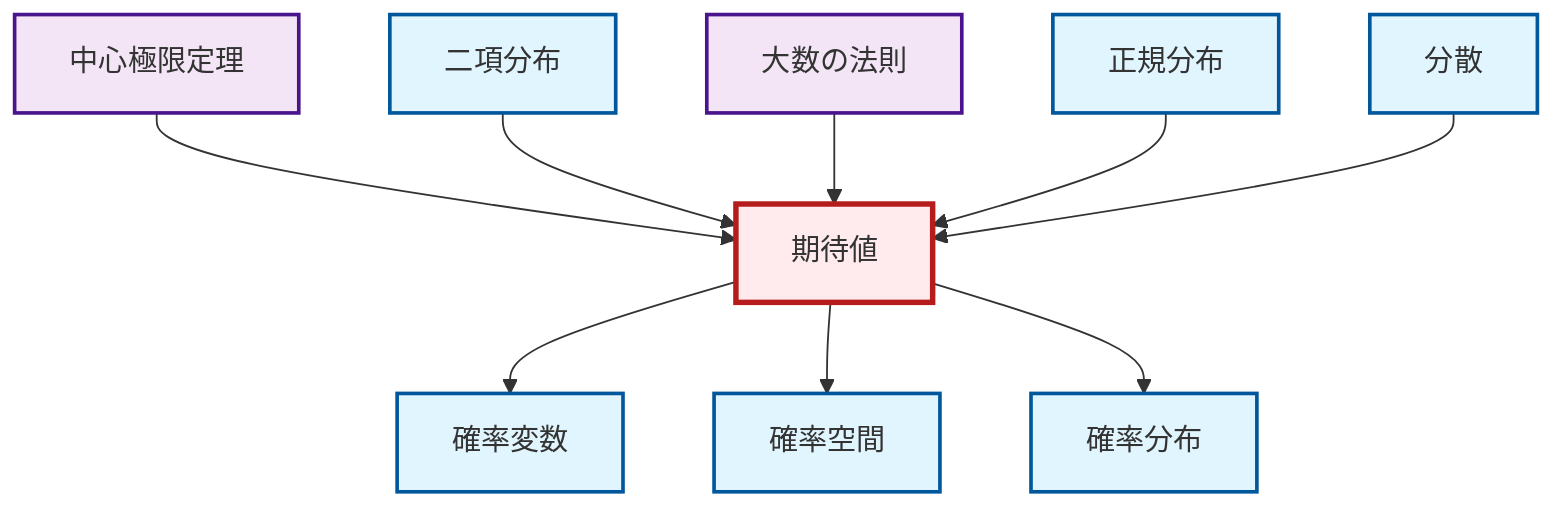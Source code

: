 graph TD
    classDef definition fill:#e1f5fe,stroke:#01579b,stroke-width:2px
    classDef theorem fill:#f3e5f5,stroke:#4a148c,stroke-width:2px
    classDef axiom fill:#fff3e0,stroke:#e65100,stroke-width:2px
    classDef example fill:#e8f5e9,stroke:#1b5e20,stroke-width:2px
    classDef current fill:#ffebee,stroke:#b71c1c,stroke-width:3px
    def-random-variable["確率変数"]:::definition
    def-probability-space["確率空間"]:::definition
    thm-law-of-large-numbers["大数の法則"]:::theorem
    thm-central-limit["中心極限定理"]:::theorem
    def-expectation["期待値"]:::definition
    def-probability-distribution["確率分布"]:::definition
    def-binomial-distribution["二項分布"]:::definition
    def-normal-distribution["正規分布"]:::definition
    def-variance["分散"]:::definition
    def-expectation --> def-random-variable
    def-expectation --> def-probability-space
    thm-central-limit --> def-expectation
    def-binomial-distribution --> def-expectation
    thm-law-of-large-numbers --> def-expectation
    def-expectation --> def-probability-distribution
    def-normal-distribution --> def-expectation
    def-variance --> def-expectation
    class def-expectation current